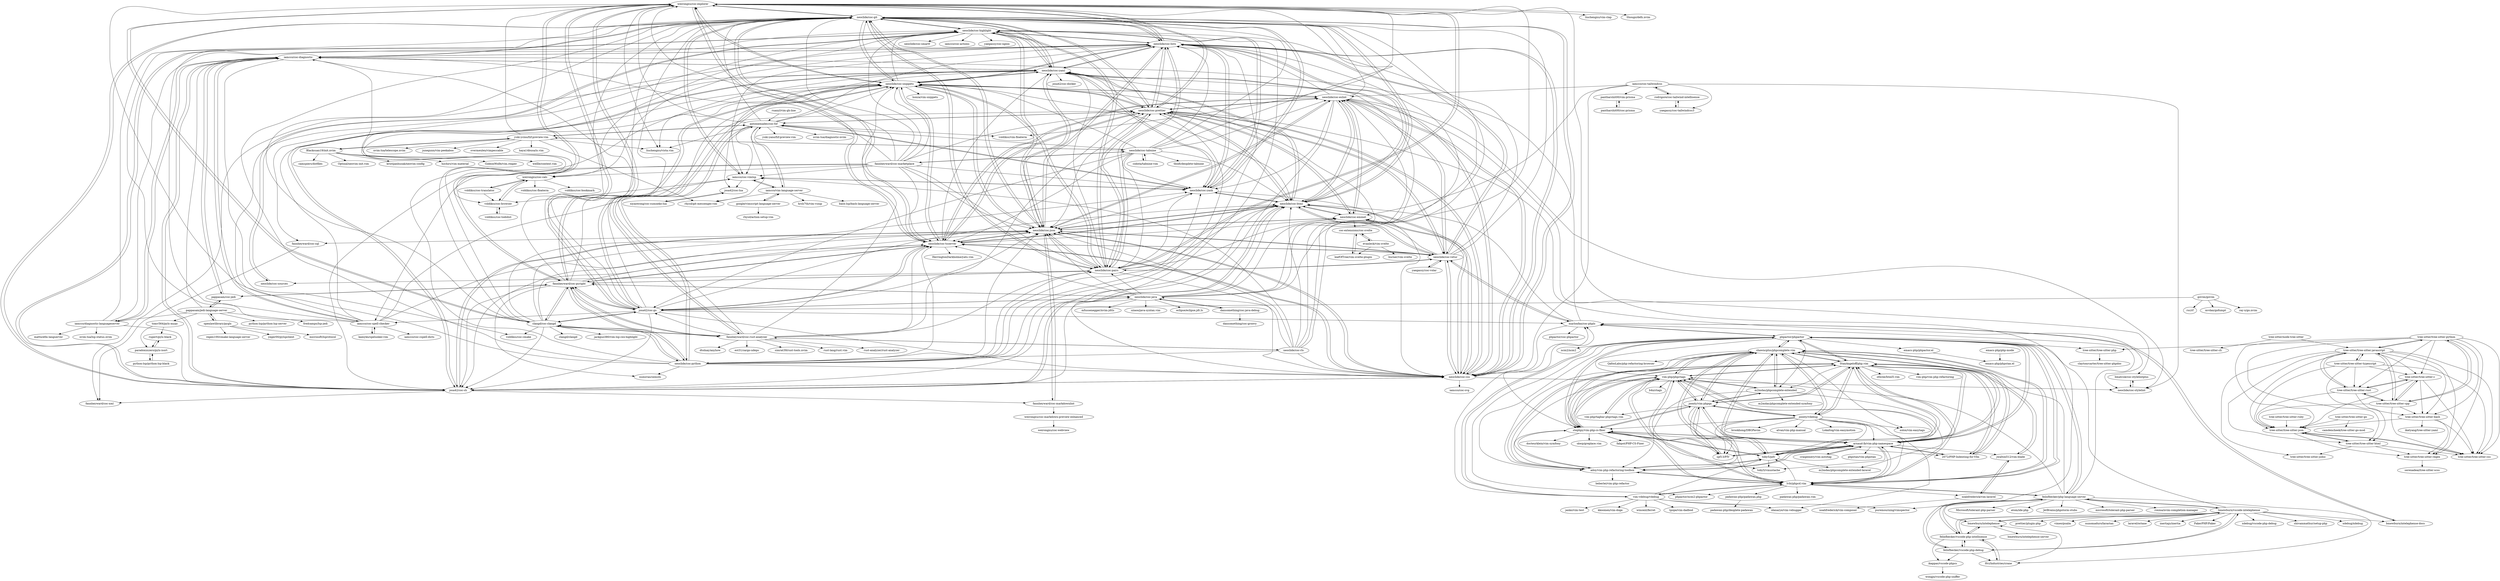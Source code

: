 digraph G {
"weirongxu/coc-explorer" -> "neoclide/coc-git"
"weirongxu/coc-explorer" -> "neoclide/coc-snippets"
"weirongxu/coc-explorer" -> "liuchengxu/vista.vim" ["e"=1]
"weirongxu/coc-explorer" -> "neoclide/coc-prettier"
"weirongxu/coc-explorer" -> "fannheyward/coc-pyright"
"weirongxu/coc-explorer" -> "voldikss/vim-floaterm" ["e"=1]
"weirongxu/coc-explorer" -> "neoclide/coc-tsserver"
"weirongxu/coc-explorer" -> "neoclide/coc-lists"
"weirongxu/coc-explorer" -> "neoclide/coc-pairs"
"weirongxu/coc-explorer" -> "liuchengxu/vim-clap" ["e"=1]
"weirongxu/coc-explorer" -> "Shougo/defx.nvim" ["e"=1]
"weirongxu/coc-explorer" -> "clangd/coc-clangd"
"weirongxu/coc-explorer" -> "puremourning/vimspector" ["e"=1]
"weirongxu/coc-explorer" -> "josa42/coc-go"
"weirongxu/coc-explorer" -> "fannheyward/coc-rust-analyzer"
"shawncplus/phpcomplete.vim" -> "StanAngeloff/php.vim"
"shawncplus/phpcomplete.vim" -> "vim-php/phpctags"
"shawncplus/phpcomplete.vim" -> "m2mdas/phpcomplete-extended"
"shawncplus/phpcomplete.vim" -> "arnaud-lb/vim-php-namespace"
"shawncplus/phpcomplete.vim" -> "joonty/vim-phpqa"
"shawncplus/phpcomplete.vim" -> "tobyS/pdv"
"shawncplus/phpcomplete.vim" -> "joonty/vdebug"
"shawncplus/phpcomplete.vim" -> "lvht/phpcd.vim"
"shawncplus/phpcomplete.vim" -> "spf13/PIV"
"shawncplus/phpcomplete.vim" -> "stephpy/vim-php-cs-fixer"
"shawncplus/phpcomplete.vim" -> "2072/PHP-Indenting-for-VIm"
"shawncplus/phpcomplete.vim" -> "phpactor/phpactor"
"shawncplus/phpcomplete.vim" -> "QafooLabs/php-refactoring-browser" ["e"=1]
"shawncplus/phpcomplete.vim" -> "xolox/vim-easytags" ["e"=1]
"shawncplus/phpcomplete.vim" -> "adoy/vim-php-refactoring-toolbox"
"neoclide/coc-python" -> "fannheyward/coc-pyright"
"neoclide/coc-python" -> "neoclide/coc-git"
"neoclide/coc-python" -> "neoclide/coc-snippets"
"neoclide/coc-python" -> "neoclide/coc-json"
"neoclide/coc-python" -> "neoclide/coc-lists"
"neoclide/coc-python" -> "neoclide/coc-tsserver"
"neoclide/coc-python" -> "neoclide/coc-pairs"
"neoclide/coc-python" -> "neoclide/coc-prettier"
"neoclide/coc-python" -> "neoclide/coc-css"
"neoclide/coc-python" -> "clangd/coc-clangd"
"neoclide/coc-python" -> "numirias/semshi" ["e"=1]
"neoclide/coc-python" -> "neoclide/coc-yank"
"neoclide/coc-python" -> "weirongxu/coc-explorer"
"neoclide/coc-python" -> "neoclide/coc-yaml"
"neoclide/coc-python" -> "neoclide/coc-html"
"fannheyward/coc-pyright" -> "neoclide/coc-python"
"fannheyward/coc-pyright" -> "clangd/coc-clangd"
"fannheyward/coc-pyright" -> "neoclide/coc-snippets"
"fannheyward/coc-pyright" -> "neoclide/coc-tsserver"
"fannheyward/coc-pyright" -> "weirongxu/coc-explorer"
"fannheyward/coc-pyright" -> "pappasam/coc-jedi"
"fannheyward/coc-pyright" -> "neoclide/coc-json"
"fannheyward/coc-pyright" -> "fannheyward/coc-rust-analyzer"
"fannheyward/coc-pyright" -> "neoclide/coc-git"
"fannheyward/coc-pyright" -> "josa42/coc-go"
"fannheyward/coc-pyright" -> "neoclide/coc-pairs"
"fannheyward/coc-pyright" -> "numirias/semshi" ["e"=1]
"fannheyward/coc-pyright" -> "neoclide/coc-java"
"fannheyward/coc-pyright" -> "neoclide/coc-prettier"
"fannheyward/coc-pyright" -> "josa42/coc-sh"
"neoclide/coc-tsserver" -> "neoclide/coc-css"
"neoclide/coc-tsserver" -> "neoclide/coc-eslint"
"neoclide/coc-tsserver" -> "neoclide/coc-json"
"neoclide/coc-tsserver" -> "neoclide/coc-html"
"neoclide/coc-tsserver" -> "neoclide/coc-prettier"
"neoclide/coc-tsserver" -> "neoclide/coc-snippets"
"neoclide/coc-tsserver" -> "neoclide/coc-git"
"neoclide/coc-tsserver" -> "fannheyward/coc-pyright"
"neoclide/coc-tsserver" -> "neoclide/coc-vetur"
"neoclide/coc-tsserver" -> "weirongxu/coc-explorer"
"neoclide/coc-tsserver" -> "josa42/coc-go"
"neoclide/coc-tsserver" -> "neoclide/coc-emmet"
"neoclide/coc-tsserver" -> "neoclide/coc-yaml"
"neoclide/coc-tsserver" -> "HerringtonDarkholme/yats.vim" ["e"=1]
"neoclide/coc-tsserver" -> "josa42/coc-sh"
"govim/govim" -> "ray-x/go.nvim" ["e"=1]
"govim/govim" -> "josa42/coc-go"
"govim/govim" -> "rsc/rf" ["e"=1]
"govim/govim" -> "mvdan/gofumpt" ["e"=1]
"antoinemadec/coc-fzf" -> "neoclide/coc-yank"
"antoinemadec/coc-fzf" -> "neoclide/coc-git"
"antoinemadec/coc-fzf" -> "iamcco/vim-language-server"
"antoinemadec/coc-fzf" -> "neoclide/coc-prettier"
"antoinemadec/coc-fzf" -> "yuki-yano/fzf-preview.vim" ["e"=1]
"antoinemadec/coc-fzf" -> "yuki-ycino/fzf-preview.vim"
"antoinemadec/coc-fzf" -> "liuchengxu/vista.vim" ["e"=1]
"antoinemadec/coc-fzf" -> "weirongxu/coc-explorer"
"antoinemadec/coc-fzf" -> "rhysd/git-messenger.vim" ["e"=1]
"antoinemadec/coc-fzf" -> "iamcco/coc-vimlsp"
"antoinemadec/coc-fzf" -> "nvim-lua/diagnostic-nvim" ["e"=1]
"antoinemadec/coc-fzf" -> "neoclide/coc-snippets"
"antoinemadec/coc-fzf" -> "josa42/coc-go"
"antoinemadec/coc-fzf" -> "neoclide/coc-lists"
"antoinemadec/coc-fzf" -> "voldikss/vim-floaterm" ["e"=1]
"tree-sitter/tree-sitter-ruby" -> "tree-sitter/tree-sitter-json"
"kamykn/spelunker.vim" -> "iamcco/coc-spell-checker"
"tree-sitter/tree-sitter-javascript" -> "tree-sitter/tree-sitter-json"
"tree-sitter/tree-sitter-javascript" -> "tree-sitter/tree-sitter-html"
"tree-sitter/tree-sitter-javascript" -> "tree-sitter/tree-sitter-css"
"tree-sitter/tree-sitter-javascript" -> "tree-sitter/tree-sitter-typescript"
"tree-sitter/tree-sitter-javascript" -> "tree-sitter/tree-sitter-rust"
"tree-sitter/tree-sitter-javascript" -> "tree-sitter/tree-sitter-jsdoc"
"tree-sitter/tree-sitter-javascript" -> "tree-sitter/tree-sitter-python"
"tree-sitter/tree-sitter-javascript" -> "tree-sitter/tree-sitter-bash"
"tree-sitter/tree-sitter-javascript" -> "tree-sitter/tree-sitter-regex"
"tree-sitter/tree-sitter-javascript" -> "tree-sitter/tree-sitter-cpp"
"tree-sitter/tree-sitter-javascript" -> "tree-sitter/tree-sitter-c"
"bmewburn/intelephense-docs" -> "marlonfan/coc-phpls"
"bmewburn/vscode-intelephense" -> "bmewburn/intelephense"
"bmewburn/vscode-intelephense" -> "felixfbecker/vscode-php-intellisense"
"bmewburn/vscode-intelephense" -> "felixfbecker/php-language-server"
"bmewburn/vscode-intelephense" -> "bmewburn/intelephense-docs"
"bmewburn/vscode-intelephense" -> "xdebug/vscode-php-debug"
"bmewburn/vscode-intelephense" -> "shivammathur/setup-php" ["e"=1]
"bmewburn/vscode-intelephense" -> "xdebug/xdebug" ["e"=1]
"bmewburn/vscode-intelephense" -> "phpactor/phpactor"
"bmewburn/vscode-intelephense" -> "prettier/plugin-php" ["e"=1]
"bmewburn/vscode-intelephense" -> "felixfbecker/vscode-php-debug"
"bmewburn/vscode-intelephense" -> "vimeo/psalm" ["e"=1]
"bmewburn/vscode-intelephense" -> "nunomaduro/larastan" ["e"=1]
"bmewburn/vscode-intelephense" -> "laravel/octane" ["e"=1]
"bmewburn/vscode-intelephense" -> "inertiajs/inertia" ["e"=1]
"bmewburn/vscode-intelephense" -> "FakerPHP/Faker" ["e"=1]
"iamcco/diagnostic-languageserver" -> "iamcco/coc-diagnostic"
"iamcco/diagnostic-languageserver" -> "mattn/efm-langserver" ["e"=1]
"iamcco/diagnostic-languageserver" -> "neoclide/coc-git"
"iamcco/diagnostic-languageserver" -> "neoclide/coc-lists"
"iamcco/diagnostic-languageserver" -> "nvim-lua/lsp-status.nvim" ["e"=1]
"iamcco/diagnostic-languageserver" -> "josa42/coc-sh"
"neoclide/coc-lists" -> "neoclide/coc-git"
"neoclide/coc-lists" -> "neoclide/coc-highlight"
"neoclide/coc-lists" -> "neoclide/coc-pairs"
"neoclide/coc-lists" -> "neoclide/coc-css"
"neoclide/coc-lists" -> "neoclide/coc-html"
"neoclide/coc-lists" -> "neoclide/coc-json"
"neoclide/coc-lists" -> "neoclide/coc-yank"
"neoclide/coc-lists" -> "iamcco/coc-diagnostic"
"neoclide/coc-lists" -> "neoclide/coc-yaml"
"neoclide/coc-lists" -> "neoclide/coc-snippets"
"neoclide/coc-lists" -> "neoclide/coc-prettier"
"neoclide/coc-lists" -> "weirongxu/coc-calc"
"neoclide/coc-lists" -> "neoclide/coc-vetur"
"neoclide/coc-lists" -> "weirongxu/coc-explorer"
"neoclide/coc-lists" -> "iamcco/coc-vimlsp"
"neoclide/coc-snippets" -> "neoclide/coc-pairs"
"neoclide/coc-snippets" -> "neoclide/coc-tsserver"
"neoclide/coc-snippets" -> "neoclide/coc-git"
"neoclide/coc-snippets" -> "weirongxu/coc-explorer"
"neoclide/coc-snippets" -> "neoclide/coc-prettier"
"neoclide/coc-snippets" -> "neoclide/coc-json"
"neoclide/coc-snippets" -> "fannheyward/coc-pyright"
"neoclide/coc-snippets" -> "honza/vim-snippets" ["e"=1]
"neoclide/coc-snippets" -> "neoclide/coc-lists"
"neoclide/coc-snippets" -> "neoclide/coc-highlight"
"neoclide/coc-snippets" -> "neoclide/coc-python"
"neoclide/coc-snippets" -> "neoclide/coc-yaml"
"neoclide/coc-snippets" -> "neoclide/coc-html"
"neoclide/coc-snippets" -> "liuchengxu/vista.vim" ["e"=1]
"neoclide/coc-snippets" -> "neoclide/coc-eslint"
"tree-sitter/tree-sitter-cpp" -> "tree-sitter/tree-sitter-c"
"tree-sitter/tree-sitter-cpp" -> "tree-sitter/tree-sitter-bash"
"tree-sitter/tree-sitter-cpp" -> "tree-sitter/tree-sitter-css"
"tree-sitter/tree-sitter-cpp" -> "tree-sitter/tree-sitter-python"
"tree-sitter/tree-sitter-cpp" -> "tree-sitter/tree-sitter-rust"
"tree-sitter/tree-sitter-cpp" -> "tree-sitter/tree-sitter-json"
"tree-sitter/tree-sitter-cpp" -> "tree-sitter/tree-sitter-javascript"
"fannheyward/coc-marketplace" -> "neoclide/coc-git"
"fannheyward/coc-marketplace" -> "neoclide/coc-snippets"
"fannheyward/coc-marketplace" -> "weirongxu/coc-calc"
"fannheyward/coc-marketplace" -> "neoclide/coc-highlight"
"fannheyward/coc-marketplace" -> "neoclide/coc-yank"
"fannheyward/coc-marketplace" -> "neoclide/coc-pairs"
"fannheyward/coc-marketplace" -> "josa42/coc-sh"
"fannheyward/coc-marketplace" -> "iamcco/coc-spell-checker"
"fannheyward/coc-marketplace" -> "weirongxu/coc-explorer"
"fannheyward/coc-marketplace" -> "iamcco/coc-vimlsp"
"fannheyward/coc-marketplace" -> "neoclide/coc-tabnine"
"fannheyward/coc-marketplace" -> "neoclide/coc-tsserver"
"fannheyward/coc-marketplace" -> "neoclide/coc-json"
"fannheyward/coc-marketplace" -> "iamcco/coc-diagnostic"
"fannheyward/coc-marketplace" -> "neoclide/coc-prettier"
"voldikss/coc-todolist" -> "voldikss/coc-browser"
"codota/tabnine-vim" -> "neoclide/coc-tabnine"
"iamcco/vim-language-server" -> "google/vimscript-language-server"
"iamcco/vim-language-server" -> "iamcco/coc-vimlsp"
"iamcco/vim-language-server" -> "antoinemadec/coc-fzf"
"iamcco/vim-language-server" -> "hrsh7th/vim-vsnip" ["e"=1]
"iamcco/vim-language-server" -> "bash-lsp/bash-language-server" ["e"=1]
"iamcco/vim-language-server" -> "rhysd/git-messenger.vim" ["e"=1]
"Blacksuan19/init.nvim" -> "yuki-ycino/fzf-preview.vim"
"Blacksuan19/init.nvim" -> "GideonWolfe/vim.reaper" ["e"=1]
"Blacksuan19/init.nvim" -> "wellle/context.vim" ["e"=1]
"Blacksuan19/init.nvim" -> "camspiers/dotfiles" ["e"=1]
"Blacksuan19/init.nvim" -> "Optixal/neovim-init.vim" ["e"=1]
"Blacksuan19/init.nvim" -> "kristijanhusak/neovim-config"
"Blacksuan19/init.nvim" -> "hzchirs/vim-material" ["e"=1]
"emacs-php/phpactor.el" -> "emacs-php/phpstan.el"
"fannheyward/coc-rust-analyzer" -> "neoclide/coc-rls"
"fannheyward/coc-rust-analyzer" -> "fannheyward/coc-pyright"
"fannheyward/coc-rust-analyzer" -> "clangd/coc-clangd"
"fannheyward/coc-rust-analyzer" -> "neoclide/coc-tsserver"
"fannheyward/coc-rust-analyzer" -> "simrat39/rust-tools.nvim" ["e"=1]
"fannheyward/coc-rust-analyzer" -> "weirongxu/coc-explorer"
"fannheyward/coc-rust-analyzer" -> "rust-lang/rust.vim" ["e"=1]
"fannheyward/coc-rust-analyzer" -> "rust-analyzer/rust-analyzer" ["e"=1]
"fannheyward/coc-rust-analyzer" -> "neoclide/coc-snippets"
"fannheyward/coc-rust-analyzer" -> "josa42/coc-go"
"fannheyward/coc-rust-analyzer" -> "neoclide/coc-git"
"fannheyward/coc-rust-analyzer" -> "dtolnay/anyhow" ["e"=1]
"fannheyward/coc-rust-analyzer" -> "est31/cargo-udeps" ["e"=1]
"fannheyward/coc-rust-analyzer" -> "neoclide/coc-prettier"
"fannheyward/coc-rust-analyzer" -> "neoclide/coc-pairs"
"yaegassy/coc-volar" -> "neoclide/coc-vetur"
"stephpy/vim-php-cs-fixer" -> "arnaud-lb/vim-php-namespace"
"stephpy/vim-php-cs-fixer" -> "tobyS/pdv"
"stephpy/vim-php-cs-fixer" -> "StanAngeloff/php.vim"
"stephpy/vim-php-cs-fixer" -> "vim-php/phpctags"
"stephpy/vim-php-cs-fixer" -> "adoy/vim-php-refactoring-toolbox"
"stephpy/vim-php-cs-fixer" -> "lvht/phpcd.vim"
"stephpy/vim-php-cs-fixer" -> "shawncplus/phpcomplete.vim"
"stephpy/vim-php-cs-fixer" -> "phpactor/phpactor"
"stephpy/vim-php-cs-fixer" -> "docteurklein/vim-symfony"
"stephpy/vim-php-cs-fixer" -> "joonty/vim-phpqa"
"stephpy/vim-php-cs-fixer" -> "marlonfan/coc-phpls"
"stephpy/vim-php-cs-fixer" -> "skwp/greplace.vim"
"stephpy/vim-php-cs-fixer" -> "tobyS/vmustache"
"stephpy/vim-php-cs-fixer" -> "fabpot/PHP-CS-Fixer" ["e"=1]
"stephpy/vim-php-cs-fixer" -> "2072/PHP-Indenting-for-VIm"
"pappasam/jedi-language-server" -> "pappasam/coc-jedi"
"pappasam/jedi-language-server" -> "fredcamps/lsp-jedi"
"pappasam/jedi-language-server" -> "python-lsp/python-lsp-server" ["e"=1]
"pappasam/jedi-language-server" -> "openlawlibrary/pygls"
"pappasam/jedi-language-server" -> "iamcco/diagnostic-languageserver"
"pappasam/jedi-language-server" -> "iamcco/coc-diagnostic"
"pappasam/jedi-language-server" -> "tomv564/pyls-mypy"
"felixfbecker/vscode-php-intellisense" -> "felixfbecker/php-language-server"
"felixfbecker/vscode-php-intellisense" -> "felixfbecker/vscode-php-debug"
"felixfbecker/vscode-php-intellisense" -> "bmewburn/intelephense"
"felixfbecker/vscode-php-intellisense" -> "HvyIndustries/crane"
"felixfbecker/vscode-php-intellisense" -> "ikappas/vscode-phpcs"
"felixfbecker/vscode-php-intellisense" -> "bmewburn/vscode-intelephense"
"joonty/vdebug" -> "shawncplus/phpcomplete.vim"
"joonty/vdebug" -> "joonty/vim-phpqa"
"joonty/vdebug" -> "brookhong/DBGPavim"
"joonty/vdebug" -> "adoy/vim-php-refactoring-toolbox"
"joonty/vdebug" -> "StanAngeloff/php.vim"
"joonty/vdebug" -> "vim-php/phpctags"
"joonty/vdebug" -> "spf13/PIV"
"joonty/vdebug" -> "stephpy/vim-php-cs-fixer"
"joonty/vdebug" -> "arnaud-lb/vim-php-namespace"
"joonty/vdebug" -> "lvht/phpcd.vim"
"joonty/vdebug" -> "xolox/vim-easytags" ["e"=1]
"joonty/vdebug" -> "alvan/vim-php-manual"
"joonty/vdebug" -> "tobyS/pdv"
"joonty/vdebug" -> "idanarye/vim-vebugger" ["e"=1]
"joonty/vdebug" -> "Lokaltog/vim-easymotion" ["e"=1]
"2072/PHP-Indenting-for-VIm" -> "arnaud-lb/vim-php-namespace"
"2072/PHP-Indenting-for-VIm" -> "shawncplus/phpcomplete.vim"
"2072/PHP-Indenting-for-VIm" -> "StanAngeloff/php.vim"
"neoclide/coc-tabnine" -> "neoclide/coc-git"
"neoclide/coc-tabnine" -> "neoclide/coc-snippets"
"neoclide/coc-tabnine" -> "neoclide/coc-lists"
"neoclide/coc-tabnine" -> "neoclide/coc-pairs"
"neoclide/coc-tabnine" -> "weirongxu/coc-explorer"
"neoclide/coc-tabnine" -> "fannheyward/coc-marketplace"
"neoclide/coc-tabnine" -> "tbodt/deoplete-tabnine" ["e"=1]
"neoclide/coc-tabnine" -> "neoclide/coc-yank"
"neoclide/coc-tabnine" -> "antoinemadec/coc-fzf"
"neoclide/coc-tabnine" -> "codota/tabnine-vim"
"neoclide/coc-tabnine" -> "josa42/coc-go"
"neoclide/coc-tabnine" -> "neoclide/coc-html"
"neoclide/coc-tabnine" -> "neoclide/coc-eslint"
"neoclide/coc-tabnine" -> "yuki-ycino/fzf-preview.vim"
"neoclide/coc-tabnine" -> "neoclide/coc-tsserver"
"phpactor/phpactor" -> "felixfbecker/php-language-server"
"phpactor/phpactor" -> "lvht/phpcd.vim"
"phpactor/phpactor" -> "phpactor/ncm2-phpactor"
"phpactor/phpactor" -> "StanAngeloff/php.vim"
"phpactor/phpactor" -> "marlonfan/coc-phpls"
"phpactor/phpactor" -> "adoy/vim-php-refactoring-toolbox"
"phpactor/phpactor" -> "arnaud-lb/vim-php-namespace"
"phpactor/phpactor" -> "stephpy/vim-php-cs-fixer"
"phpactor/phpactor" -> "shawncplus/phpcomplete.vim"
"phpactor/phpactor" -> "ncm2/ncm2" ["e"=1]
"phpactor/phpactor" -> "vim-php/phpctags"
"phpactor/phpactor" -> "tree-sitter/tree-sitter-php"
"phpactor/phpactor" -> "vim-vdebug/vdebug"
"phpactor/phpactor" -> "emacs-php/phpactor.el"
"phpactor/phpactor" -> "m2mdas/phpcomplete-extended"
"HvyIndustries/crane" -> "felixfbecker/vscode-php-intellisense"
"HvyIndustries/crane" -> "bmewburn/intelephense"
"neoclide/coc-sources" -> "neoclide/coc-highlight"
"iamcco/coc-diagnostic" -> "iamcco/diagnostic-languageserver"
"iamcco/coc-diagnostic" -> "neoclide/coc-lists"
"iamcco/coc-diagnostic" -> "josa42/coc-sh"
"iamcco/coc-diagnostic" -> "neoclide/coc-git"
"iamcco/coc-diagnostic" -> "pappasam/coc-jedi"
"iamcco/coc-diagnostic" -> "iamcco/coc-spell-checker"
"iamcco/coc-diagnostic" -> "neoclide/coc-yaml"
"iamcco/coc-diagnostic" -> "voldikss/coc-cmake"
"iamcco/coc-diagnostic" -> "voldikss/coc-browser"
"neoclide/coc-yaml" -> "neoclide/coc-json"
"neoclide/coc-yaml" -> "neoclide/coc-css"
"neoclide/coc-yaml" -> "neoclide/coc-html"
"neoclide/coc-yaml" -> "josa42/coc-sh"
"neoclide/coc-yaml" -> "neoclide/coc-highlight"
"neoclide/coc-yaml" -> "neoclide/coc-git"
"neoclide/coc-yaml" -> "josa42/coc-lua"
"neoclide/coc-yaml" -> "fannheyward/coc-xml"
"neoclide/coc-yaml" -> "neoclide/coc-lists"
"neoclide/coc-yaml" -> "neoclide/coc-yank"
"neoclide/coc-yaml" -> "fannheyward/coc-sql"
"neoclide/coc-yaml" -> "iamcco/coc-diagnostic"
"neoclide/coc-yaml" -> "josa42/coc-docker"
"neoclide/coc-yaml" -> "neoclide/coc-snippets"
"StanAngeloff/php.vim" -> "arnaud-lb/vim-php-namespace"
"StanAngeloff/php.vim" -> "shawncplus/phpcomplete.vim"
"StanAngeloff/php.vim" -> "lvht/phpcd.vim"
"StanAngeloff/php.vim" -> "tobyS/pdv"
"StanAngeloff/php.vim" -> "stephpy/vim-php-cs-fixer"
"StanAngeloff/php.vim" -> "adoy/vim-php-refactoring-toolbox"
"StanAngeloff/php.vim" -> "phpactor/phpactor"
"StanAngeloff/php.vim" -> "jwalton512/vim-blade"
"StanAngeloff/php.vim" -> "vim-php/phpctags"
"StanAngeloff/php.vim" -> "joonty/vim-phpqa"
"StanAngeloff/php.vim" -> "joonty/vdebug"
"StanAngeloff/php.vim" -> "m2mdas/phpcomplete-extended"
"StanAngeloff/php.vim" -> "2072/PHP-Indenting-for-VIm"
"StanAngeloff/php.vim" -> "othree/html5.vim" ["e"=1]
"StanAngeloff/php.vim" -> "vim-php/vim-php-refactoring" ["e"=1]
"yuki-ycino/fzf-preview.vim" -> "rhysd/git-messenger.vim" ["e"=1]
"yuki-ycino/fzf-preview.vim" -> "antoinemadec/coc-fzf"
"yuki-ycino/fzf-preview.vim" -> "nvim-lua/telescope.nvim" ["e"=1]
"yuki-ycino/fzf-preview.vim" -> "liuchengxu/vista.vim" ["e"=1]
"yuki-ycino/fzf-preview.vim" -> "Blacksuan19/init.nvim"
"yuki-ycino/fzf-preview.vim" -> "weirongxu/coc-explorer"
"yuki-ycino/fzf-preview.vim" -> "junegunn/vim-peekaboo" ["e"=1]
"yuki-ycino/fzf-preview.vim" -> "neoclide/coc-tabnine"
"yuki-ycino/fzf-preview.vim" -> "svermeulen/vimpeccable" ["e"=1]
"yuki-ycino/fzf-preview.vim" -> "haya14busa/is.vim" ["e"=1]
"vim-php/phpctags" -> "vim-php/tagbar-phpctags.vim"
"vim-php/phpctags" -> "shawncplus/phpcomplete.vim"
"vim-php/phpctags" -> "joonty/vim-phpqa"
"vim-php/phpctags" -> "stephpy/vim-php-cs-fixer"
"vim-php/phpctags" -> "b4n/ctags"
"vim-php/phpctags" -> "arnaud-lb/vim-php-namespace"
"vim-php/phpctags" -> "m2mdas/phpcomplete-extended"
"vim-php/phpctags" -> "adoy/vim-php-refactoring-toolbox"
"vim-php/phpctags" -> "StanAngeloff/php.vim"
"vim-php/phpctags" -> "spf13/PIV"
"vim-php/phpctags" -> "lvht/phpcd.vim"
"vim-php/tagbar-phpctags.vim" -> "vim-php/phpctags"
"felixfbecker/vscode-php-debug" -> "felixfbecker/vscode-php-intellisense"
"felixfbecker/vscode-php-debug" -> "felixfbecker/php-language-server"
"felixfbecker/vscode-php-debug" -> "HvyIndustries/crane"
"felixfbecker/vscode-php-debug" -> "bmewburn/vscode-intelephense"
"felixfbecker/vscode-php-debug" -> "ikappas/vscode-phpcs"
"google/vimscript-language-server" -> "iamcco/vim-language-server"
"google/vimscript-language-server" -> "rhysd/action-setup-vim"
"marlonfan/coc-phpls" -> "bmewburn/intelephense-docs"
"marlonfan/coc-phpls" -> "neoclide/coc-vetur"
"marlonfan/coc-phpls" -> "neoclide/coc-css"
"marlonfan/coc-phpls" -> "phpactor/phpactor"
"marlonfan/coc-phpls" -> "phpactor/coc-phpactor"
"marlonfan/coc-phpls" -> "neoclide/coc-html"
"marlonfan/coc-phpls" -> "iamcco/coc-diagnostic"
"clangd/coc-clangd" -> "jackguo380/vim-lsp-cxx-highlight" ["e"=1]
"clangd/coc-clangd" -> "fannheyward/coc-pyright"
"clangd/coc-clangd" -> "clangd/clangd" ["e"=1]
"clangd/coc-clangd" -> "neoclide/coc-git"
"clangd/coc-clangd" -> "fannheyward/coc-rust-analyzer"
"clangd/coc-clangd" -> "neoclide/coc-snippets"
"clangd/coc-clangd" -> "weirongxu/coc-explorer"
"clangd/coc-clangd" -> "neoclide/coc-json"
"clangd/coc-clangd" -> "josa42/coc-sh"
"clangd/coc-clangd" -> "josa42/coc-go"
"clangd/coc-clangd" -> "voldikss/coc-cmake"
"clangd/coc-clangd" -> "neoclide/coc-python"
"clangd/coc-clangd" -> "neoclide/coc-tsserver"
"clangd/coc-clangd" -> "neoclide/coc-highlight"
"clangd/coc-clangd" -> "neoclide/coc-yank"
"tree-sitter/tree-sitter-typescript" -> "tree-sitter/tree-sitter-javascript"
"tree-sitter/tree-sitter-typescript" -> "tree-sitter/tree-sitter-html"
"tree-sitter/tree-sitter-typescript" -> "tree-sitter/tree-sitter-css"
"tree-sitter/tree-sitter-typescript" -> "tree-sitter/tree-sitter-json"
"tree-sitter/tree-sitter-typescript" -> "tree-sitter/tree-sitter-c"
"tree-sitter/tree-sitter-typescript" -> "tree-sitter/tree-sitter-rust"
"spf13/PIV" -> "arnaud-lb/vim-php-namespace"
"spf13/PIV" -> "shawncplus/phpcomplete.vim"
"spf13/PIV" -> "vim-php/phpctags"
"neoclide/coc-pairs" -> "neoclide/coc-lists"
"neoclide/coc-pairs" -> "neoclide/coc-snippets"
"neoclide/coc-pairs" -> "neoclide/coc-json"
"neoclide/coc-pairs" -> "neoclide/coc-css"
"neoclide/coc-pairs" -> "neoclide/coc-prettier"
"neoclide/coc-pairs" -> "neoclide/coc-git"
"neoclide/coc-pairs" -> "neoclide/coc-html"
"neoclide/coc-pairs" -> "neoclide/coc-highlight"
"neoclide/coc-pairs" -> "weirongxu/coc-explorer"
"neoclide/coc-pairs" -> "neoclide/coc-yank"
"neoclide/coc-pairs" -> "neoclide/coc-vetur"
"neoclide/coc-pairs" -> "neoclide/coc-sources"
"neoclide/coc-pairs" -> "neoclide/coc-yaml"
"neoclide/coc-pairs" -> "fannheyward/coc-pyright"
"neoclide/coc-pairs" -> "neoclide/coc-emmet"
"xiyaowong/coc-sumneko-lua" -> "josa42/coc-lua"
"weirongxu/coc-calc" -> "voldikss/coc-browser"
"weirongxu/coc-calc" -> "voldikss/coc-floaterm"
"weirongxu/coc-calc" -> "voldikss/coc-translator"
"weirongxu/coc-calc" -> "voldikss/coc-bookmark"
"dansomething/coc-java-debug" -> "neoclide/coc-java"
"dansomething/coc-java-debug" -> "dansomething/coc-groovy"
"josa42/coc-go" -> "josa42/coc-sh"
"josa42/coc-go" -> "neoclide/coc-tsserver"
"josa42/coc-go" -> "neoclide/coc-html"
"josa42/coc-go" -> "fannheyward/coc-pyright"
"josa42/coc-go" -> "neoclide/coc-git"
"josa42/coc-go" -> "neoclide/coc-snippets"
"josa42/coc-go" -> "weirongxu/coc-explorer"
"josa42/coc-go" -> "clangd/coc-clangd"
"josa42/coc-go" -> "iamcco/coc-spell-checker"
"josa42/coc-go" -> "neoclide/coc-java"
"josa42/coc-go" -> "antoinemadec/coc-fzf"
"josa42/coc-go" -> "marlonfan/coc-phpls"
"josa42/coc-go" -> "neoclide/coc-css"
"josa42/coc-go" -> "neoclide/coc-json"
"josa42/coc-go" -> "iamcco/coc-diagnostic"
"neoclide/coc-java" -> "dansomething/coc-java-debug"
"neoclide/coc-java" -> "eclipse/eclipse.jdt.ls" ["e"=1]
"neoclide/coc-java" -> "mfussenegger/nvim-jdtls" ["e"=1]
"neoclide/coc-java" -> "neoclide/coc-snippets"
"neoclide/coc-java" -> "neoclide/coc-tsserver"
"neoclide/coc-java" -> "fannheyward/coc-pyright"
"neoclide/coc-java" -> "josa42/coc-go"
"neoclide/coc-java" -> "weirongxu/coc-explorer"
"neoclide/coc-java" -> "josa42/coc-sh"
"neoclide/coc-java" -> "neoclide/coc-json"
"neoclide/coc-java" -> "neoclide/coc-pairs"
"neoclide/coc-java" -> "neoclide/coc-eslint"
"neoclide/coc-java" -> "neoclide/coc-git"
"neoclide/coc-java" -> "uiiaoo/java-syntax.vim"
"neoclide/coc-java" -> "neoclide/coc-html"
"vim-vdebug/vdebug" -> "idanarye/vim-vebugger" ["e"=1]
"vim-vdebug/vdebug" -> "phpactor/phpactor"
"vim-vdebug/vdebug" -> "lvht/phpcd.vim"
"vim-vdebug/vdebug" -> "marlonfan/coc-phpls"
"vim-vdebug/vdebug" -> "tobyS/pdv"
"vim-vdebug/vdebug" -> "wincent/ferret" ["e"=1]
"vim-vdebug/vdebug" -> "puremourning/vimspector" ["e"=1]
"vim-vdebug/vdebug" -> "tpope/vim-dadbod" ["e"=1]
"vim-vdebug/vdebug" -> "janko/vim-test" ["e"=1]
"vim-vdebug/vdebug" -> "kkoomen/vim-doge" ["e"=1]
"rupert/pyls-black" -> "paradoxxxzero/pyls-isort"
"neoclide/coc-prettier" -> "neoclide/coc-eslint"
"neoclide/coc-prettier" -> "neoclide/coc-tsserver"
"neoclide/coc-prettier" -> "neoclide/coc-emmet"
"neoclide/coc-prettier" -> "neoclide/coc-css"
"neoclide/coc-prettier" -> "neoclide/coc-html"
"neoclide/coc-prettier" -> "neoclide/coc-snippets"
"neoclide/coc-prettier" -> "neoclide/coc-pairs"
"neoclide/coc-prettier" -> "neoclide/coc-json"
"neoclide/coc-prettier" -> "weirongxu/coc-explorer"
"neoclide/coc-prettier" -> "neoclide/coc-git"
"neoclide/coc-prettier" -> "neoclide/coc-vetur"
"neoclide/coc-prettier" -> "neoclide/coc-lists"
"neoclide/coc-prettier" -> "neoclide/coc-yaml"
"neoclide/coc-prettier" -> "antoinemadec/coc-fzf"
"neoclide/coc-prettier" -> "neoclide/coc-stylelint"
"felixfbecker/php-language-server" -> "felixfbecker/vscode-php-intellisense"
"felixfbecker/php-language-server" -> "Microsoft/tolerant-php-parser" ["e"=1]
"felixfbecker/php-language-server" -> "phpactor/phpactor"
"felixfbecker/php-language-server" -> "lvht/phpcd.vim"
"felixfbecker/php-language-server" -> "atom/ide-php" ["e"=1]
"felixfbecker/php-language-server" -> "HvyIndustries/crane"
"felixfbecker/php-language-server" -> "JetBrains/phpstorm-stubs" ["e"=1]
"felixfbecker/php-language-server" -> "vim-php/phpctags"
"felixfbecker/php-language-server" -> "StanAngeloff/php.vim"
"felixfbecker/php-language-server" -> "bmewburn/vscode-intelephense"
"felixfbecker/php-language-server" -> "microsoft/tolerant-php-parser" ["e"=1]
"felixfbecker/php-language-server" -> "marlonfan/coc-phpls"
"felixfbecker/php-language-server" -> "roxma/nvim-completion-manager" ["e"=1]
"felixfbecker/php-language-server" -> "felixfbecker/vscode-php-debug"
"felixfbecker/php-language-server" -> "bmewburn/intelephense"
"ikappas/vscode-phpcs" -> "wongjn/vscode-php-sniffer"
"neoclide/coc-highlight" -> "neoclide/coc-yank"
"neoclide/coc-highlight" -> "neoclide/coc-json"
"neoclide/coc-highlight" -> "neoclide/coc-lists"
"neoclide/coc-highlight" -> "neoclide/coc-yaml"
"neoclide/coc-highlight" -> "neoclide/coc-css"
"neoclide/coc-highlight" -> "neoclide/coc-smartf"
"neoclide/coc-highlight" -> "neoclide/coc-git"
"neoclide/coc-highlight" -> "iamcco/coc-actions"
"neoclide/coc-highlight" -> "weirongxu/coc-calc"
"neoclide/coc-highlight" -> "josa42/coc-sh"
"neoclide/coc-highlight" -> "yaegassy/coc-nginx"
"neoclide/coc-highlight" -> "neoclide/coc-pairs"
"neoclide/coc-highlight" -> "neoclide/coc-sources"
"adoy/vim-php-refactoring-toolbox" -> "tobyS/pdv"
"adoy/vim-php-refactoring-toolbox" -> "stephpy/vim-php-cs-fixer"
"adoy/vim-php-refactoring-toolbox" -> "arnaud-lb/vim-php-namespace"
"adoy/vim-php-refactoring-toolbox" -> "StanAngeloff/php.vim"
"adoy/vim-php-refactoring-toolbox" -> "lvht/phpcd.vim"
"adoy/vim-php-refactoring-toolbox" -> "beberlei/vim-php-refactor"
"neoclide/coc-eslint" -> "neoclide/coc-prettier"
"neoclide/coc-eslint" -> "neoclide/coc-tsserver"
"neoclide/coc-eslint" -> "neoclide/coc-css"
"neoclide/coc-eslint" -> "neoclide/coc-html"
"neoclide/coc-eslint" -> "neoclide/coc-json"
"neoclide/coc-eslint" -> "neoclide/coc-vetur"
"neoclide/coc-eslint" -> "neoclide/coc-stylelint"
"neoclide/coc-eslint" -> "neoclide/coc-emmet"
"neoclide/coc-eslint" -> "josa42/coc-sh"
"neoclide/coc-eslint" -> "neoclide/coc-snippets"
"neoclide/coc-eslint" -> "neoclide/coc-yaml"
"neoclide/coc-eslint" -> "neoclide/coc-yank"
"neoclide/coc-eslint" -> "neoclide/coc-lists"
"neoclide/coc-eslint" -> "bmatcuk/coc-stylelintplus"
"neoclide/coc-eslint" -> "neoclide/coc-git"
"tree-sitter/tree-sitter-rust" -> "tree-sitter/tree-sitter-javascript"
"tree-sitter/tree-sitter-rust" -> "tree-sitter/tree-sitter-c"
"tree-sitter/tree-sitter-rust" -> "tree-sitter/tree-sitter-json"
"tree-sitter/tree-sitter-rust" -> "tree-sitter/tree-sitter-bash"
"tree-sitter/tree-sitter-rust" -> "tree-sitter/tree-sitter-cpp"
"tree-sitter/tree-sitter-bash" -> "tree-sitter/tree-sitter-json"
"tree-sitter/tree-sitter-bash" -> "tree-sitter/tree-sitter-css"
"tree-sitter/tree-sitter-bash" -> "tree-sitter/tree-sitter-regex"
"tree-sitter/tree-sitter-bash" -> "ikatyang/tree-sitter-yaml"
"iamcco/coc-vimlsp" -> "neoclide/coc-git"
"iamcco/coc-vimlsp" -> "josa42/coc-lua"
"iamcco/coc-vimlsp" -> "voldikss/coc-browser"
"iamcco/coc-vimlsp" -> "iamcco/vim-language-server"
"iamcco/coc-vimlsp" -> "neoclide/coc-yank"
"neoclide/coc-rls" -> "fannheyward/coc-rust-analyzer"
"neoclide/coc-rls" -> "neoclide/coc-json"
"neoclide/coc-rls" -> "neoclide/coc-css"
"neoclide/coc-rls" -> "neoclide/coc-git"
"neoclide/coc-rls" -> "neoclide/coc-yaml"
"neoclide/coc-rls" -> "neoclide/coc-html"
"neoclide/coc-rls" -> "neoclide/coc-lists"
"neoclide/coc-rls" -> "iamcco/coc-vimlsp"
"neoclide/coc-rls" -> "neoclide/coc-python"
"neoclide/coc-rls" -> "neoclide/coc-java"
"iamcco/coc-tailwindcss" -> "rodrigore/coc-tailwind-intellisense"
"iamcco/coc-tailwindcss" -> "yaegassy/coc-tailwindcss3"
"iamcco/coc-tailwindcss" -> "neoclide/coc-css"
"iamcco/coc-tailwindcss" -> "pantharshit00/vim-prisma"
"iamcco/coc-tailwindcss" -> "neoclide/coc-stylelint"
"iamcco/coc-tailwindcss" -> "neoclide/coc-eslint"
"iamcco/coc-tailwindcss" -> "neoclide/coc-emmet"
"tree-sitter/node-tree-sitter" -> "tree-sitter/tree-sitter-javascript"
"tree-sitter/node-tree-sitter" -> "tree-sitter/tree-sitter-cli"
"bmewburn/intelephense" -> "bmewburn/vscode-intelephense"
"bmewburn/intelephense" -> "bmewburn/intelephense-server"
"bmewburn/intelephense" -> "felixfbecker/vscode-php-intellisense"
"joonty/vim-phpqa" -> "vim-php/phpctags"
"joonty/vim-phpqa" -> "shawncplus/phpcomplete.vim"
"joonty/vim-phpqa" -> "arnaud-lb/vim-php-namespace"
"joonty/vim-phpqa" -> "joonty/vdebug"
"joonty/vim-phpqa" -> "tobyS/pdv"
"joonty/vim-phpqa" -> "StanAngeloff/php.vim"
"joonty/vim-phpqa" -> "m2mdas/phpcomplete-extended"
"joonty/vim-phpqa" -> "stephpy/vim-php-cs-fixer"
"joonty/vim-phpqa" -> "lvht/phpcd.vim"
"joonty/vim-phpqa" -> "spf13/PIV"
"joonty/vim-phpqa" -> "vim-php/tagbar-phpctags.vim"
"padawan-php/padawan.php" -> "padawan-php/deoplete-padawan"
"voldikss/coc-translator" -> "weirongxu/coc-calc"
"voldikss/coc-translator" -> "voldikss/coc-browser"
"iamcco/coc-spell-checker" -> "iamcco/coc-cspell-dicts"
"iamcco/coc-spell-checker" -> "iamcco/coc-diagnostic"
"iamcco/coc-spell-checker" -> "neoclide/coc-highlight"
"iamcco/coc-spell-checker" -> "neoclide/coc-lists"
"iamcco/coc-spell-checker" -> "neoclide/coc-json"
"iamcco/coc-spell-checker" -> "kamykn/spelunker.vim"
"iamcco/coc-spell-checker" -> "neoclide/coc-snippets"
"iamcco/coc-spell-checker" -> "iamcco/coc-vimlsp"
"iamcco/coc-spell-checker" -> "neoclide/coc-git"
"openlawlibrary/pygls" -> "yeger00/pylspclient"
"openlawlibrary/pygls" -> "microsoft/lsprotocol"
"openlawlibrary/pygls" -> "pappasam/jedi-language-server"
"openlawlibrary/pygls" -> "regen100/cmake-language-server" ["e"=1]
"craigemery/vim-autotag" -> "arnaud-lb/vim-php-namespace"
"leafOfTree/vim-svelte-plugin" -> "coc-extensions/coc-svelte"
"noahfrederick/vim-laravel" -> "noahfrederick/vim-composer"
"noahfrederick/vim-laravel" -> "jwalton512/vim-blade"
"lvht/phpcd.vim" -> "StanAngeloff/php.vim"
"lvht/phpcd.vim" -> "phpactor/phpactor"
"lvht/phpcd.vim" -> "shawncplus/phpcomplete.vim"
"lvht/phpcd.vim" -> "arnaud-lb/vim-php-namespace"
"lvht/phpcd.vim" -> "padawan-php/padawan.php"
"lvht/phpcd.vim" -> "stephpy/vim-php-cs-fixer"
"lvht/phpcd.vim" -> "adoy/vim-php-refactoring-toolbox"
"lvht/phpcd.vim" -> "noahfrederick/vim-laravel"
"lvht/phpcd.vim" -> "vim-php/phpctags"
"lvht/phpcd.vim" -> "phpactor/ncm2-phpactor"
"lvht/phpcd.vim" -> "tobyS/pdv"
"lvht/phpcd.vim" -> "felixfbecker/php-language-server"
"lvht/phpcd.vim" -> "joonty/vim-phpqa"
"lvht/phpcd.vim" -> "padawan-php/padawan.vim"
"lvht/phpcd.vim" -> "vim-vdebug/vdebug"
"neoclide/coc-yank" -> "neoclide/coc-highlight"
"neoclide/coc-yank" -> "neoclide/coc-git"
"neoclide/coc-yank" -> "antoinemadec/coc-fzf"
"neoclide/coc-yank" -> "neoclide/coc-html"
"neoclide/coc-yank" -> "neoclide/coc-lists"
"neoclide/coc-yank" -> "neoclide/coc-css"
"neoclide/coc-yank" -> "neoclide/coc-json"
"neoclide/coc-yank" -> "neoclide/coc-yaml"
"neoclide/coc-yank" -> "iamcco/coc-vimlsp"
"tree-sitter/tree-sitter-html" -> "tree-sitter/tree-sitter-json"
"tree-sitter/tree-sitter-html" -> "tree-sitter/tree-sitter-regex"
"tree-sitter/tree-sitter-html" -> "tree-sitter/tree-sitter-jsdoc"
"tree-sitter/tree-sitter-html" -> "tree-sitter/tree-sitter-css"
"ruanyl/vim-gh-line" -> "antoinemadec/coc-fzf"
"fannheyward/coc-markdownlint" -> "neoclide/coc-json"
"fannheyward/coc-markdownlint" -> "weirongxu/coc-markdown-preview-enhanced"
"neoclide/coc-git" -> "neoclide/coc-lists"
"neoclide/coc-git" -> "neoclide/coc-json"
"neoclide/coc-git" -> "neoclide/coc-yank"
"neoclide/coc-git" -> "neoclide/coc-yaml"
"neoclide/coc-git" -> "neoclide/coc-html"
"neoclide/coc-git" -> "neoclide/coc-snippets"
"neoclide/coc-git" -> "neoclide/coc-css"
"neoclide/coc-git" -> "iamcco/coc-vimlsp"
"neoclide/coc-git" -> "weirongxu/coc-explorer"
"neoclide/coc-git" -> "neoclide/coc-highlight"
"neoclide/coc-git" -> "iamcco/coc-diagnostic"
"neoclide/coc-git" -> "josa42/coc-sh"
"neoclide/coc-git" -> "neoclide/coc-tsserver"
"neoclide/coc-git" -> "neoclide/coc-pairs"
"neoclide/coc-git" -> "neoclide/coc-prettier"
"josa42/coc-sh" -> "neoclide/coc-json"
"josa42/coc-sh" -> "neoclide/coc-yaml"
"josa42/coc-sh" -> "neoclide/coc-html"
"josa42/coc-sh" -> "neoclide/coc-css"
"josa42/coc-sh" -> "fannheyward/coc-xml"
"josa42/coc-sh" -> "iamcco/coc-diagnostic"
"josa42/coc-sh" -> "neoclide/coc-git"
"josa42/coc-sh" -> "neoclide/coc-highlight"
"josa42/coc-sh" -> "fannheyward/coc-markdownlint"
"tree-sitter/tree-sitter-go" -> "camdencheek/tree-sitter-go-mod"
"tree-sitter/tree-sitter-go" -> "tree-sitter/tree-sitter-json"
"coc-extensions/coc-svelte" -> "leafOfTree/vim-svelte-plugin"
"coc-extensions/coc-svelte" -> "evanleck/vim-svelte"
"m2mdas/phpcomplete-extended" -> "m2mdas/phpcomplete-extended-symfony"
"m2mdas/phpcomplete-extended" -> "shawncplus/phpcomplete.vim"
"m2mdas/phpcomplete-extended" -> "m2mdas/phpcomplete-extended-laravel"
"m2mdas/phpcomplete-extended" -> "vim-php/phpctags"
"m2mdas/phpcomplete-extended" -> "adoy/vim-php-refactoring-toolbox"
"m2mdas/phpcomplete-extended" -> "joonty/vim-phpqa"
"neoclide/coc-emmet" -> "neoclide/coc-css"
"neoclide/coc-emmet" -> "neoclide/coc-html"
"neoclide/coc-emmet" -> "neoclide/coc-prettier"
"neoclide/coc-emmet" -> "neoclide/coc-json"
"neoclide/coc-emmet" -> "neoclide/coc-eslint"
"neoclide/coc-emmet" -> "coc-extensions/coc-svelte"
"neoclide/coc-html" -> "neoclide/coc-css"
"neoclide/coc-html" -> "neoclide/coc-json"
"neoclide/coc-html" -> "neoclide/coc-emmet"
"neoclide/coc-html" -> "neoclide/coc-yaml"
"neoclide/coc-html" -> "neoclide/coc-tsserver"
"neoclide/coc-html" -> "neoclide/coc-eslint"
"neoclide/coc-html" -> "josa42/coc-sh"
"neoclide/coc-html" -> "neoclide/coc-vetur"
"neoclide/coc-html" -> "neoclide/coc-prettier"
"neoclide/coc-html" -> "neoclide/coc-lists"
"neoclide/coc-html" -> "neoclide/coc-git"
"neoclide/coc-html" -> "neoclide/coc-yank"
"neoclide/coc-json" -> "neoclide/coc-html"
"neoclide/coc-json" -> "neoclide/coc-css"
"neoclide/coc-json" -> "neoclide/coc-yaml"
"neoclide/coc-json" -> "josa42/coc-sh"
"neoclide/coc-json" -> "neoclide/coc-highlight"
"neoclide/coc-json" -> "neoclide/coc-tsserver"
"neoclide/coc-json" -> "neoclide/coc-git"
"neoclide/coc-json" -> "neoclide/coc-eslint"
"neoclide/coc-json" -> "neoclide/coc-pairs"
"neoclide/coc-json" -> "neoclide/coc-emmet"
"neoclide/coc-json" -> "neoclide/coc-lists"
"neoclide/coc-json" -> "neoclide/coc-vetur"
"neoclide/coc-json" -> "fannheyward/coc-markdownlint"
"neoclide/coc-json" -> "neoclide/coc-snippets"
"neoclide/coc-json" -> "fannheyward/coc-sql"
"jwalton512/vim-blade" -> "noahfrederick/vim-laravel"
"jwalton512/vim-blade" -> "StanAngeloff/php.vim"
"pappasam/coc-jedi" -> "pappasam/jedi-language-server"
"pappasam/coc-jedi" -> "iamcco/coc-diagnostic"
"pappasam/coc-jedi" -> "fannheyward/coc-pyright"
"evanleck/vim-svelte" -> "coc-extensions/coc-svelte"
"evanleck/vim-svelte" -> "leafOfTree/vim-svelte-plugin"
"evanleck/vim-svelte" -> "burner/vim-svelte"
"neoclide/coc-css" -> "neoclide/coc-html"
"neoclide/coc-css" -> "neoclide/coc-json"
"neoclide/coc-css" -> "neoclide/coc-emmet"
"neoclide/coc-css" -> "neoclide/coc-yaml"
"neoclide/coc-css" -> "neoclide/coc-vetur"
"neoclide/coc-css" -> "neoclide/coc-tsserver"
"neoclide/coc-css" -> "neoclide/coc-eslint"
"neoclide/coc-css" -> "josa42/coc-sh"
"neoclide/coc-css" -> "neoclide/coc-lists"
"neoclide/coc-css" -> "neoclide/coc-prettier"
"neoclide/coc-css" -> "neoclide/coc-stylelint"
"neoclide/coc-css" -> "iamcco/coc-svg"
"neoclide/coc-css" -> "neoclide/coc-git"
"neoclide/coc-stylelint" -> "bmatcuk/coc-stylelintplus"
"rodrigore/coc-tailwind-intellisense" -> "iamcco/coc-tailwindcss"
"rodrigore/coc-tailwind-intellisense" -> "yaegassy/coc-tailwindcss3"
"tree-sitter/tree-sitter-python" -> "tree-sitter/tree-sitter-javascript"
"tree-sitter/tree-sitter-python" -> "tree-sitter/tree-sitter-json"
"tree-sitter/tree-sitter-python" -> "tree-sitter/tree-sitter-bash"
"tree-sitter/tree-sitter-python" -> "tree-sitter/tree-sitter-cpp"
"tree-sitter/tree-sitter-python" -> "tree-sitter/tree-sitter-html"
"tree-sitter/tree-sitter-python" -> "tree-sitter/tree-sitter-c"
"tree-sitter/tree-sitter-python" -> "tree-sitter/tree-sitter-php"
"tree-sitter/tree-sitter-python" -> "tree-sitter/tree-sitter-rust"
"tree-sitter/tree-sitter-python" -> "tree-sitter/tree-sitter-regex"
"tree-sitter/tree-sitter-python" -> "tree-sitter/tree-sitter-css"
"tree-sitter/tree-sitter-css" -> "tree-sitter/tree-sitter-json"
"paradoxxxzero/pyls-isort" -> "rupert/pyls-black"
"paradoxxxzero/pyls-isort" -> "python-lsp/python-lsp-black"
"tomv564/pyls-mypy" -> "rupert/pyls-black"
"tomv564/pyls-mypy" -> "paradoxxxzero/pyls-isort"
"yaegassy/coc-tailwindcss3" -> "rodrigore/coc-tailwind-intellisense"
"fannheyward/coc-sql" -> "fannheyward/coc-xml"
"arnaud-lb/vim-php-namespace" -> "stephpy/vim-php-cs-fixer"
"arnaud-lb/vim-php-namespace" -> "StanAngeloff/php.vim"
"arnaud-lb/vim-php-namespace" -> "tobyS/pdv"
"arnaud-lb/vim-php-namespace" -> "shawncplus/phpcomplete.vim"
"arnaud-lb/vim-php-namespace" -> "adoy/vim-php-refactoring-toolbox"
"arnaud-lb/vim-php-namespace" -> "spf13/PIV"
"arnaud-lb/vim-php-namespace" -> "lvht/phpcd.vim"
"arnaud-lb/vim-php-namespace" -> "joonty/vim-phpqa"
"arnaud-lb/vim-php-namespace" -> "vim-php/phpctags"
"arnaud-lb/vim-php-namespace" -> "tobyS/vmustache"
"arnaud-lb/vim-php-namespace" -> "phpactor/phpactor"
"arnaud-lb/vim-php-namespace" -> "craigemery/vim-autotag"
"arnaud-lb/vim-php-namespace" -> "2072/PHP-Indenting-for-VIm"
"arnaud-lb/vim-php-namespace" -> "jwalton512/vim-blade"
"arnaud-lb/vim-php-namespace" -> "phpstan/vim-phpstan"
"tree-sitter/tree-sitter-c" -> "tree-sitter/tree-sitter-cpp"
"tree-sitter/tree-sitter-c" -> "tree-sitter/tree-sitter-bash"
"tree-sitter/tree-sitter-c" -> "tree-sitter/tree-sitter-rust"
"tree-sitter/tree-sitter-c" -> "tree-sitter/tree-sitter-json"
"tree-sitter/tree-sitter-c" -> "tree-sitter/tree-sitter-css"
"pantharshit00/coc-prisma" -> "pantharshit00/vim-prisma"
"pantharshit00/vim-prisma" -> "pantharshit00/coc-prisma"
"voldikss/coc-browser" -> "weirongxu/coc-calc"
"voldikss/coc-browser" -> "voldikss/coc-todolist"
"neoclide/coc-vetur" -> "neoclide/coc-css"
"neoclide/coc-vetur" -> "neoclide/coc-html"
"neoclide/coc-vetur" -> "neoclide/coc-json"
"neoclide/coc-vetur" -> "neoclide/coc-eslint"
"neoclide/coc-vetur" -> "neoclide/coc-tsserver"
"neoclide/coc-vetur" -> "neoclide/coc-prettier"
"neoclide/coc-vetur" -> "marlonfan/coc-phpls"
"neoclide/coc-vetur" -> "neoclide/coc-lists"
"neoclide/coc-vetur" -> "neoclide/coc-emmet"
"neoclide/coc-vetur" -> "neoclide/coc-pairs"
"neoclide/coc-vetur" -> "neoclide/coc-git"
"neoclide/coc-vetur" -> "yaegassy/coc-volar"
"neoclide/coc-vetur" -> "neoclide/coc-highlight"
"tree-sitter/tree-sitter-json" -> "tree-sitter/tree-sitter-css"
"tree-sitter/tree-sitter-json" -> "tree-sitter/tree-sitter-regex"
"tree-sitter/tree-sitter-json" -> "tree-sitter/tree-sitter-html"
"tree-sitter/tree-sitter-php" -> "claytonrcarter/tree-sitter-phpdoc"
"tree-sitter/tree-sitter-regex" -> "serenadeai/tree-sitter-scss"
"josa42/coc-lua" -> "xiyaowong/coc-sumneko-lua"
"weirongxu/coc-markdown-preview-enhanced" -> "weirongxu/coc-webview"
"bmatcuk/coc-stylelintplus" -> "neoclide/coc-stylelint"
"tobyS/pdv" -> "tobyS/vmustache"
"tobyS/pdv" -> "stephpy/vim-php-cs-fixer"
"tobyS/pdv" -> "adoy/vim-php-refactoring-toolbox"
"tobyS/pdv" -> "arnaud-lb/vim-php-namespace"
"tobyS/pdv" -> "StanAngeloff/php.vim"
"tobyS/pdv" -> "shawncplus/phpcomplete.vim"
"tobyS/pdv" -> "m2mdas/phpcomplete-extended-laravel"
"emacs-php/php-mode" -> "emacs-php/phpstan.el"
"python-lsp/python-lsp-black" -> "paradoxxxzero/pyls-isort"
"weirongxu/coc-explorer" ["l"="-9.655,-21.353"]
"neoclide/coc-git" ["l"="-9.62,-21.334"]
"neoclide/coc-snippets" ["l"="-9.629,-21.354"]
"liuchengxu/vista.vim" ["l"="-10.655,-22.104"]
"neoclide/coc-prettier" ["l"="-9.636,-21.328"]
"fannheyward/coc-pyright" ["l"="-9.673,-21.334"]
"voldikss/vim-floaterm" ["l"="-11.114,-20.636"]
"neoclide/coc-tsserver" ["l"="-9.651,-21.321"]
"neoclide/coc-lists" ["l"="-9.606,-21.324"]
"neoclide/coc-pairs" ["l"="-9.629,-21.34"]
"liuchengxu/vim-clap" ["l"="-10.684,-22.094"]
"Shougo/defx.nvim" ["l"="-10.651,-22.082"]
"clangd/coc-clangd" ["l"="-9.675,-21.354"]
"puremourning/vimspector" ["l"="-11.179,-20.665"]
"josa42/coc-go" ["l"="-9.645,-21.339"]
"fannheyward/coc-rust-analyzer" ["l"="-9.669,-21.377"]
"shawncplus/phpcomplete.vim" ["l"="-9.418,-21.099"]
"StanAngeloff/php.vim" ["l"="-9.418,-21.117"]
"vim-php/phpctags" ["l"="-9.431,-21.108"]
"m2mdas/phpcomplete-extended" ["l"="-9.398,-21.108"]
"arnaud-lb/vim-php-namespace" ["l"="-9.443,-21.092"]
"joonty/vim-phpqa" ["l"="-9.43,-21.088"]
"tobyS/pdv" ["l"="-9.445,-21.109"]
"joonty/vdebug" ["l"="-9.441,-21.068"]
"lvht/phpcd.vim" ["l"="-9.438,-21.128"]
"spf13/PIV" ["l"="-9.415,-21.068"]
"stephpy/vim-php-cs-fixer" ["l"="-9.458,-21.119"]
"2072/PHP-Indenting-for-VIm" ["l"="-9.41,-21.086"]
"phpactor/phpactor" ["l"="-9.43,-21.148"]
"QafooLabs/php-refactoring-browser" ["l"="-24.35,-42.711"]
"xolox/vim-easytags" ["l"="-10.409,-22.193"]
"adoy/vim-php-refactoring-toolbox" ["l"="-9.455,-21.102"]
"neoclide/coc-python" ["l"="-9.644,-21.366"]
"neoclide/coc-json" ["l"="-9.625,-21.323"]
"neoclide/coc-css" ["l"="-9.629,-21.31"]
"numirias/semshi" ["l"="-10.597,-22.077"]
"neoclide/coc-yank" ["l"="-9.61,-21.349"]
"neoclide/coc-yaml" ["l"="-9.604,-21.335"]
"neoclide/coc-html" ["l"="-9.614,-21.316"]
"pappasam/coc-jedi" ["l"="-9.652,-21.26"]
"neoclide/coc-java" ["l"="-9.673,-21.316"]
"josa42/coc-sh" ["l"="-9.62,-21.303"]
"neoclide/coc-eslint" ["l"="-9.643,-21.308"]
"neoclide/coc-vetur" ["l"="-9.604,-21.303"]
"neoclide/coc-emmet" ["l"="-9.661,-21.303"]
"HerringtonDarkholme/yats.vim" ["l"="-10.265,-22.092"]
"govim/govim" ["l"="-9.726,-21.41"]
"ray-x/go.nvim" ["l"="-10.991,-20.542"]
"rsc/rf" ["l"="-13.532,1.694"]
"mvdan/gofumpt" ["l"="-13.431,1.517"]
"antoinemadec/coc-fzf" ["l"="-9.605,-21.369"]
"iamcco/vim-language-server" ["l"="-9.569,-21.421"]
"yuki-yano/fzf-preview.vim" ["l"="2.799,38.459"]
"yuki-ycino/fzf-preview.vim" ["l"="-9.643,-21.288"]
"rhysd/git-messenger.vim" ["l"="-10.573,-22.01"]
"iamcco/coc-vimlsp" ["l"="-9.581,-21.37"]
"nvim-lua/diagnostic-nvim" ["l"="-10.857,-20.378"]
"tree-sitter/tree-sitter-ruby" ["l"="-9.101,-21.01"]
"tree-sitter/tree-sitter-json" ["l"="-9.148,-20.998"]
"kamykn/spelunker.vim" ["l"="-9.518,-21.36"]
"iamcco/coc-spell-checker" ["l"="-9.57,-21.334"]
"tree-sitter/tree-sitter-javascript" ["l"="-9.15,-20.965"]
"tree-sitter/tree-sitter-html" ["l"="-9.177,-20.981"]
"tree-sitter/tree-sitter-css" ["l"="-9.158,-20.991"]
"tree-sitter/tree-sitter-typescript" ["l"="-9.16,-20.977"]
"tree-sitter/tree-sitter-rust" ["l"="-9.125,-20.983"]
"tree-sitter/tree-sitter-jsdoc" ["l"="-9.173,-20.952"]
"tree-sitter/tree-sitter-python" ["l"="-9.173,-20.998"]
"tree-sitter/tree-sitter-bash" ["l"="-9.133,-20.97"]
"tree-sitter/tree-sitter-regex" ["l"="-9.17,-20.966"]
"tree-sitter/tree-sitter-cpp" ["l"="-9.144,-20.985"]
"tree-sitter/tree-sitter-c" ["l"="-9.134,-20.998"]
"bmewburn/intelephense-docs" ["l"="-9.471,-21.225"]
"marlonfan/coc-phpls" ["l"="-9.525,-21.233"]
"bmewburn/vscode-intelephense" ["l"="-9.379,-21.198"]
"bmewburn/intelephense" ["l"="-9.355,-21.178"]
"felixfbecker/vscode-php-intellisense" ["l"="-9.35,-21.197"]
"felixfbecker/php-language-server" ["l"="-9.399,-21.174"]
"xdebug/vscode-php-debug" ["l"="-9.311,-21.192"]
"shivammathur/setup-php" ["l"="-24.744,-42.954"]
"xdebug/xdebug" ["l"="-24.591,-42.982"]
"prettier/plugin-php" ["l"="-26.101,-40.27"]
"felixfbecker/vscode-php-debug" ["l"="-9.346,-21.217"]
"vimeo/psalm" ["l"="-24.667,-42.943"]
"nunomaduro/larastan" ["l"="-26.012,-40.184"]
"laravel/octane" ["l"="-26.049,-40.231"]
"inertiajs/inertia" ["l"="-26.06,-40.251"]
"FakerPHP/Faker" ["l"="-27.568,-40.828"]
"iamcco/diagnostic-languageserver" ["l"="-9.608,-21.263"]
"iamcco/coc-diagnostic" ["l"="-9.601,-21.289"]
"mattn/efm-langserver" ["l"="-10.969,-20.429"]
"nvim-lua/lsp-status.nvim" ["l"="-10.968,-20.413"]
"neoclide/coc-highlight" ["l"="-9.601,-21.354"]
"weirongxu/coc-calc" ["l"="-9.538,-21.325"]
"honza/vim-snippets" ["l"="-10.513,-22.311"]
"fannheyward/coc-marketplace" ["l"="-9.589,-21.323"]
"neoclide/coc-tabnine" ["l"="-9.59,-21.343"]
"voldikss/coc-todolist" ["l"="-9.487,-21.356"]
"voldikss/coc-browser" ["l"="-9.528,-21.339"]
"codota/tabnine-vim" ["l"="-9.538,-21.381"]
"google/vimscript-language-server" ["l"="-9.554,-21.472"]
"hrsh7th/vim-vsnip" ["l"="-10.996,-20.485"]
"bash-lsp/bash-language-server" ["l"="-10.929,-20.542"]
"Blacksuan19/init.nvim" ["l"="-9.699,-21.24"]
"GideonWolfe/vim.reaper" ["l"="-44.903,7.077"]
"wellle/context.vim" ["l"="-10.588,-21.993"]
"camspiers/dotfiles" ["l"="-46.856,-0.968"]
"Optixal/neovim-init.vim" ["l"="-11.159,-20.726"]
"kristijanhusak/neovim-config" ["l"="-9.746,-21.208"]
"hzchirs/vim-material" ["l"="-10.162,-20.999"]
"emacs-php/phpactor.el" ["l"="-9.415,-21.213"]
"emacs-php/phpstan.el" ["l"="-9.392,-21.257"]
"neoclide/coc-rls" ["l"="-9.625,-21.375"]
"simrat39/rust-tools.nvim" ["l"="-11.149,-20.545"]
"rust-lang/rust.vim" ["l"="-9.316,5.045"]
"rust-analyzer/rust-analyzer" ["l"="-9.108,4.855"]
"dtolnay/anyhow" ["l"="-9.04,5.045"]
"est31/cargo-udeps" ["l"="-8.956,5.233"]
"yaegassy/coc-volar" ["l"="-9.565,-21.27"]
"docteurklein/vim-symfony" ["l"="-9.506,-21.123"]
"skwp/greplace.vim" ["l"="-9.514,-21.098"]
"tobyS/vmustache" ["l"="-9.475,-21.101"]
"fabpot/PHP-CS-Fixer" ["l"="-24.259,-42.797"]
"pappasam/jedi-language-server" ["l"="-9.645,-21.21"]
"fredcamps/lsp-jedi" ["l"="-9.632,-21.183"]
"python-lsp/python-lsp-server" ["l"="-10.987,-20.592"]
"openlawlibrary/pygls" ["l"="-9.656,-21.163"]
"tomv564/pyls-mypy" ["l"="-9.703,-21.151"]
"HvyIndustries/crane" ["l"="-9.367,-21.22"]
"ikappas/vscode-phpcs" ["l"="-9.307,-21.224"]
"brookhong/DBGPavim" ["l"="-9.451,-21.012"]
"alvan/vim-php-manual" ["l"="-9.422,-21.023"]
"idanarye/vim-vebugger" ["l"="-10.589,-22.009"]
"Lokaltog/vim-easymotion" ["l"="-10.338,-22.309"]
"tbodt/deoplete-tabnine" ["l"="-10.849,-21.99"]
"phpactor/ncm2-phpactor" ["l"="-9.449,-21.158"]
"ncm2/ncm2" ["l"="-10.669,-22.122"]
"tree-sitter/tree-sitter-php" ["l"="-9.292,-21.068"]
"vim-vdebug/vdebug" ["l"="-9.469,-21.161"]
"neoclide/coc-sources" ["l"="-9.601,-21.394"]
"voldikss/coc-cmake" ["l"="-9.672,-21.283"]
"josa42/coc-lua" ["l"="-9.592,-21.414"]
"fannheyward/coc-xml" ["l"="-9.577,-21.295"]
"fannheyward/coc-sql" ["l"="-9.565,-21.306"]
"josa42/coc-docker" ["l"="-9.562,-21.381"]
"jwalton512/vim-blade" ["l"="-9.383,-21.093"]
"othree/html5.vim" ["l"="-10.263,-22.217"]
"vim-php/vim-php-refactoring" ["l"="-24.301,-42.647"]
"nvim-lua/telescope.nvim" ["l"="-10.873,-20.386"]
"junegunn/vim-peekaboo" ["l"="-10.528,-22.039"]
"svermeulen/vimpeccable" ["l"="-10.918,-20.36"]
"haya14busa/is.vim" ["l"="-10.502,-21.908"]
"vim-php/tagbar-phpctags.vim" ["l"="-9.465,-21.082"]
"b4n/ctags" ["l"="-9.38,-21.124"]
"rhysd/action-setup-vim" ["l"="-9.544,-21.509"]
"phpactor/coc-phpactor" ["l"="-9.525,-21.21"]
"jackguo380/vim-lsp-cxx-highlight" ["l"="-10.742,-22.103"]
"clangd/clangd" ["l"="-8.137,-21.542"]
"xiyaowong/coc-sumneko-lua" ["l"="-9.596,-21.45"]
"voldikss/coc-floaterm" ["l"="-9.486,-21.326"]
"voldikss/coc-translator" ["l"="-9.506,-21.325"]
"voldikss/coc-bookmark" ["l"="-9.499,-21.304"]
"dansomething/coc-java-debug" ["l"="-9.716,-21.3"]
"dansomething/coc-groovy" ["l"="-9.747,-21.291"]
"eclipse/eclipse.jdt.ls" ["l"="21.293,-31.737"]
"mfussenegger/nvim-jdtls" ["l"="-11.032,-20.521"]
"uiiaoo/java-syntax.vim" ["l"="-9.724,-21.282"]
"wincent/ferret" ["l"="-10.467,-22.01"]
"tpope/vim-dadbod" ["l"="-10.969,-20.56"]
"janko/vim-test" ["l"="-10.57,-21.918"]
"kkoomen/vim-doge" ["l"="-10.957,-20.48"]
"rupert/pyls-black" ["l"="-9.728,-21.131"]
"paradoxxxzero/pyls-isort" ["l"="-9.73,-21.113"]
"neoclide/coc-stylelint" ["l"="-9.681,-21.301"]
"Microsoft/tolerant-php-parser" ["l"="-24.662,-42.762"]
"atom/ide-php" ["l"="-6.137,-2.996"]
"JetBrains/phpstorm-stubs" ["l"="-24.725,-42.924"]
"microsoft/tolerant-php-parser" ["l"="-24.681,-41.741"]
"roxma/nvim-completion-manager" ["l"="-10.628,-22.138"]
"wongjn/vscode-php-sniffer" ["l"="-9.277,-21.237"]
"neoclide/coc-smartf" ["l"="-9.632,-21.416"]
"iamcco/coc-actions" ["l"="-9.613,-21.426"]
"yaegassy/coc-nginx" ["l"="-9.558,-21.361"]
"beberlei/vim-php-refactor" ["l"="-9.495,-21.078"]
"bmatcuk/coc-stylelintplus" ["l"="-9.692,-21.286"]
"ikatyang/tree-sitter-yaml" ["l"="-9.099,-20.953"]
"iamcco/coc-tailwindcss" ["l"="-9.726,-21.321"]
"rodrigore/coc-tailwind-intellisense" ["l"="-9.76,-21.33"]
"yaegassy/coc-tailwindcss3" ["l"="-9.779,-21.319"]
"pantharshit00/vim-prisma" ["l"="-9.788,-21.349"]
"tree-sitter/node-tree-sitter" ["l"="-9.125,-20.913"]
"tree-sitter/tree-sitter-cli" ["l"="-9.111,-20.888"]
"bmewburn/intelephense-server" ["l"="-9.325,-21.162"]
"padawan-php/padawan.php" ["l"="-9.449,-21.179"]
"padawan-php/deoplete-padawan" ["l"="-9.451,-21.204"]
"iamcco/coc-cspell-dicts" ["l"="-9.538,-21.31"]
"yeger00/pylspclient" ["l"="-9.671,-21.131"]
"microsoft/lsprotocol" ["l"="-9.648,-21.134"]
"regen100/cmake-language-server" ["l"="-10.831,-20.592"]
"craigemery/vim-autotag" ["l"="-9.481,-21.051"]
"leafOfTree/vim-svelte-plugin" ["l"="-9.808,-21.27"]
"coc-extensions/coc-svelte" ["l"="-9.78,-21.267"]
"noahfrederick/vim-laravel" ["l"="-9.363,-21.083"]
"noahfrederick/vim-composer" ["l"="-9.338,-21.062"]
"padawan-php/padawan.vim" ["l"="-9.479,-21.134"]
"ruanyl/vim-gh-line" ["l"="-9.536,-21.434"]
"fannheyward/coc-markdownlint" ["l"="-9.633,-21.264"]
"weirongxu/coc-markdown-preview-enhanced" ["l"="-9.668,-21.223"]
"tree-sitter/tree-sitter-go" ["l"="-9.121,-21.038"]
"camdencheek/tree-sitter-go-mod" ["l"="-9.102,-21.056"]
"evanleck/vim-svelte" ["l"="-9.819,-21.25"]
"m2mdas/phpcomplete-extended-symfony" ["l"="-9.358,-21.108"]
"m2mdas/phpcomplete-extended-laravel" ["l"="-9.394,-21.078"]
"burner/vim-svelte" ["l"="-9.849,-21.239"]
"iamcco/coc-svg" ["l"="-9.59,-21.269"]
"python-lsp/python-lsp-black" ["l"="-9.743,-21.096"]
"phpstan/vim-phpstan" ["l"="-9.454,-21.047"]
"pantharshit00/coc-prisma" ["l"="-9.814,-21.359"]
"claytonrcarter/tree-sitter-phpdoc" ["l"="-9.272,-21.059"]
"serenadeai/tree-sitter-scss" ["l"="-9.19,-20.946"]
"weirongxu/coc-webview" ["l"="-9.688,-21.2"]
"emacs-php/php-mode" ["l"="-9.368,-21.288"]
}